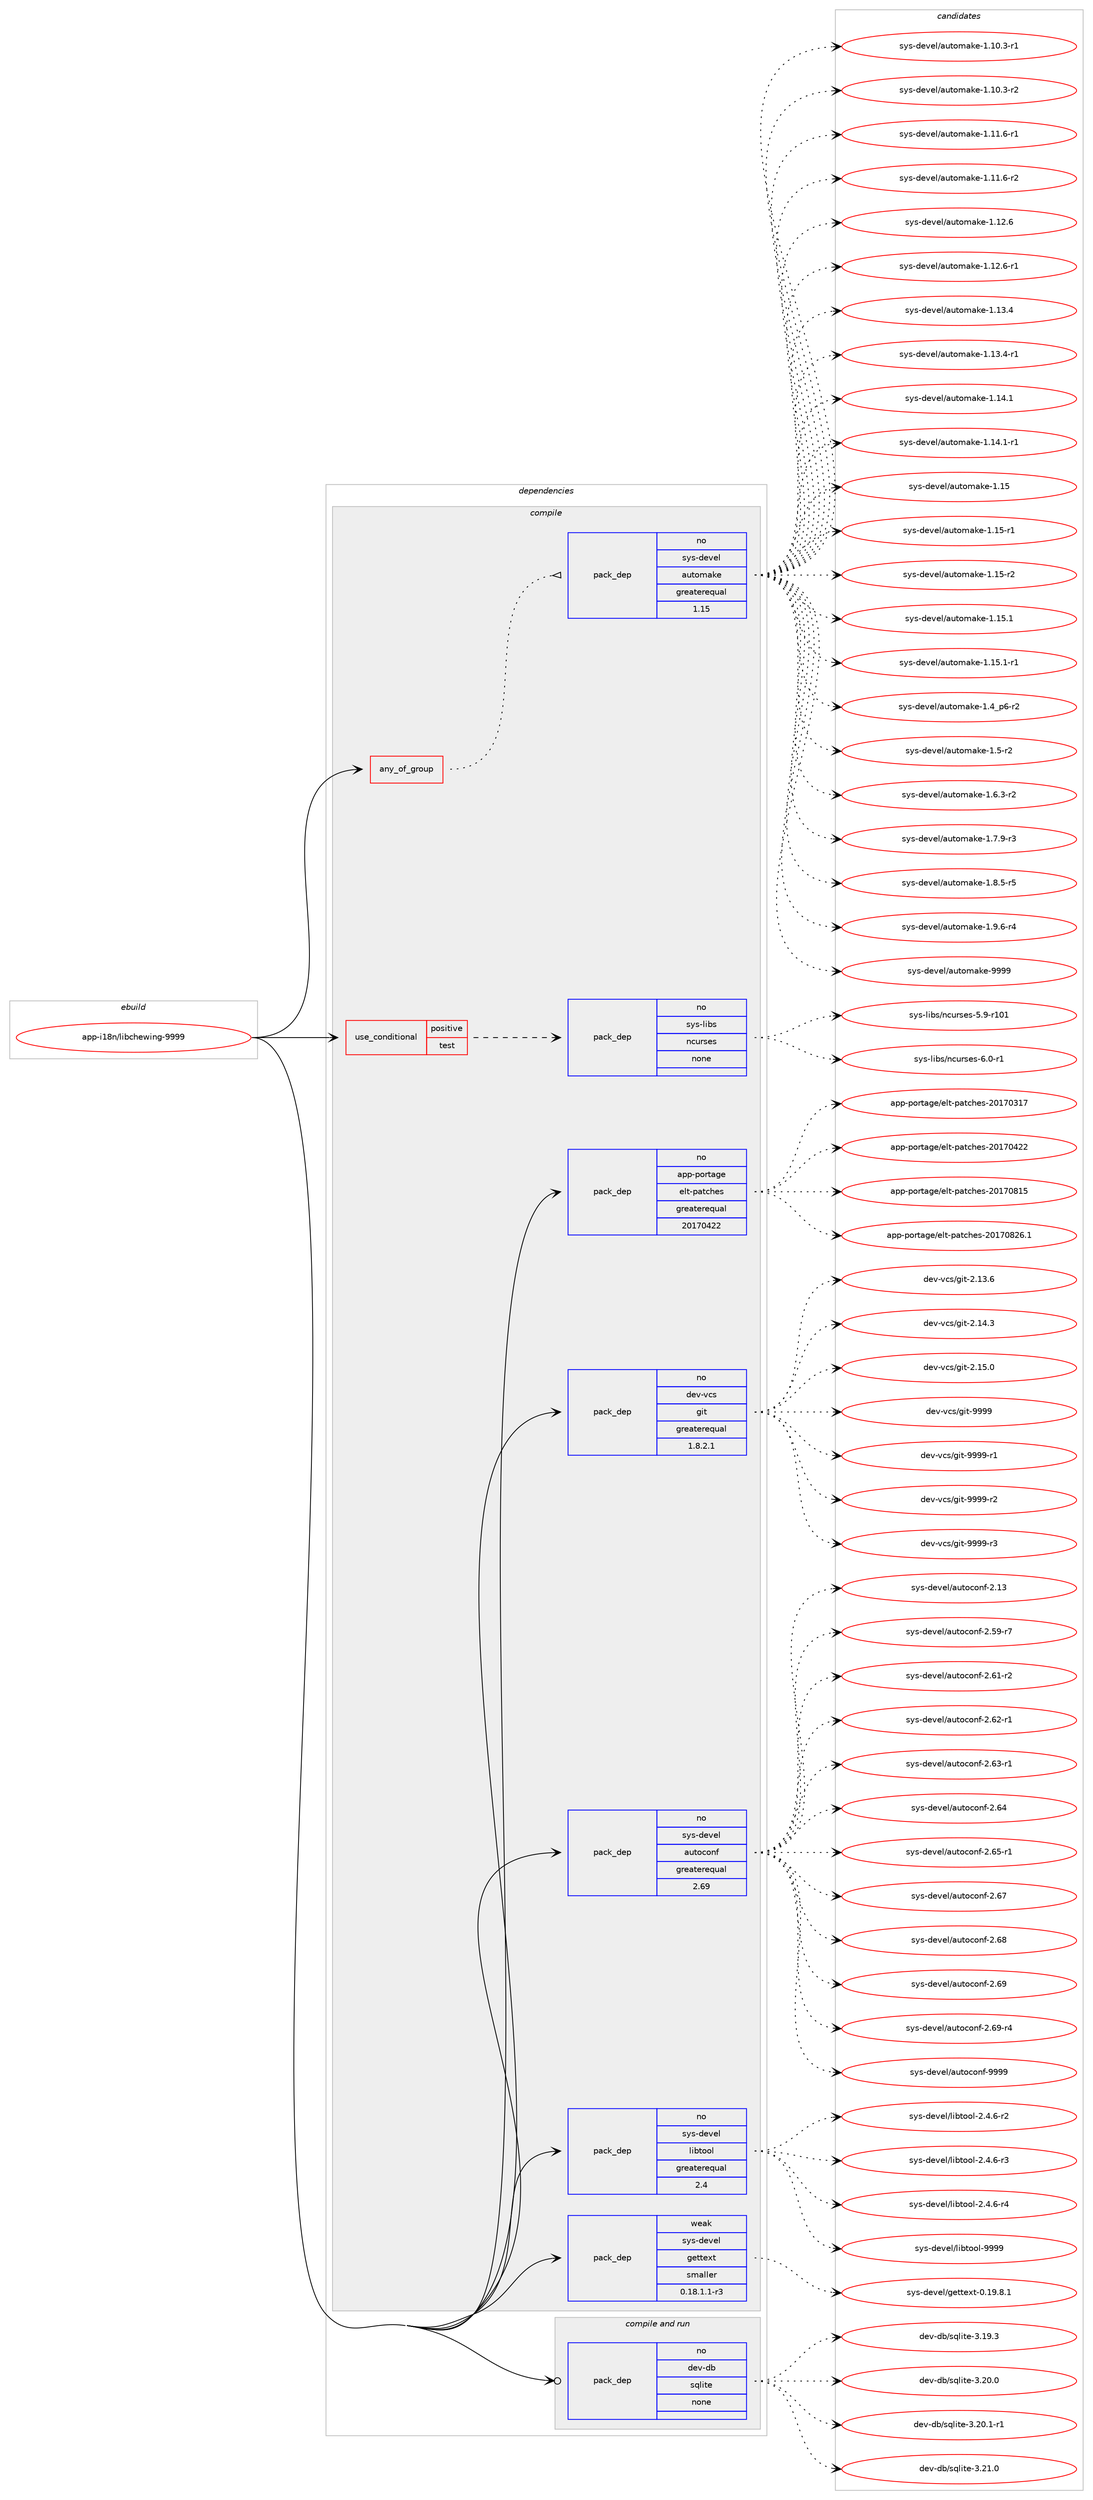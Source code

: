 digraph prolog {

# *************
# Graph options
# *************

newrank=true;
concentrate=true;
compound=true;
graph [rankdir=LR,fontname=Helvetica,fontsize=10,ranksep=1.5];#, ranksep=2.5, nodesep=0.2];
edge  [arrowhead=vee];
node  [fontname=Helvetica,fontsize=10];

# **********
# The ebuild
# **********

subgraph cluster_leftcol {
color=gray;
rank=same;
label=<<i>ebuild</i>>;
id [label="app-i18n/libchewing-9999", color=red, width=4, href="../app-i18n/libchewing-9999.svg"];
}

# ****************
# The dependencies
# ****************

subgraph cluster_midcol {
color=gray;
label=<<i>dependencies</i>>;
subgraph cluster_compile {
fillcolor="#eeeeee";
style=filled;
label=<<i>compile</i>>;
subgraph any650 {
dependency43098 [label=<<TABLE BORDER="0" CELLBORDER="1" CELLSPACING="0" CELLPADDING="4"><TR><TD CELLPADDING="10">any_of_group</TD></TR></TABLE>>, shape=none, color=red];subgraph pack30547 {
dependency43099 [label=<<TABLE BORDER="0" CELLBORDER="1" CELLSPACING="0" CELLPADDING="4" WIDTH="220"><TR><TD ROWSPAN="6" CELLPADDING="30">pack_dep</TD></TR><TR><TD WIDTH="110">no</TD></TR><TR><TD>sys-devel</TD></TR><TR><TD>automake</TD></TR><TR><TD>greaterequal</TD></TR><TR><TD>1.15</TD></TR></TABLE>>, shape=none, color=blue];
}
dependency43098:e -> dependency43099:w [weight=20,style="dotted",arrowhead="oinv"];
}
id:e -> dependency43098:w [weight=20,style="solid",arrowhead="vee"];
subgraph cond11881 {
dependency43100 [label=<<TABLE BORDER="0" CELLBORDER="1" CELLSPACING="0" CELLPADDING="4"><TR><TD ROWSPAN="3" CELLPADDING="10">use_conditional</TD></TR><TR><TD>positive</TD></TR><TR><TD>test</TD></TR></TABLE>>, shape=none, color=red];
subgraph pack30548 {
dependency43101 [label=<<TABLE BORDER="0" CELLBORDER="1" CELLSPACING="0" CELLPADDING="4" WIDTH="220"><TR><TD ROWSPAN="6" CELLPADDING="30">pack_dep</TD></TR><TR><TD WIDTH="110">no</TD></TR><TR><TD>sys-libs</TD></TR><TR><TD>ncurses</TD></TR><TR><TD>none</TD></TR><TR><TD></TD></TR></TABLE>>, shape=none, color=blue];
}
dependency43100:e -> dependency43101:w [weight=20,style="dashed",arrowhead="vee"];
}
id:e -> dependency43100:w [weight=20,style="solid",arrowhead="vee"];
subgraph pack30549 {
dependency43102 [label=<<TABLE BORDER="0" CELLBORDER="1" CELLSPACING="0" CELLPADDING="4" WIDTH="220"><TR><TD ROWSPAN="6" CELLPADDING="30">pack_dep</TD></TR><TR><TD WIDTH="110">no</TD></TR><TR><TD>app-portage</TD></TR><TR><TD>elt-patches</TD></TR><TR><TD>greaterequal</TD></TR><TR><TD>20170422</TD></TR></TABLE>>, shape=none, color=blue];
}
id:e -> dependency43102:w [weight=20,style="solid",arrowhead="vee"];
subgraph pack30550 {
dependency43103 [label=<<TABLE BORDER="0" CELLBORDER="1" CELLSPACING="0" CELLPADDING="4" WIDTH="220"><TR><TD ROWSPAN="6" CELLPADDING="30">pack_dep</TD></TR><TR><TD WIDTH="110">no</TD></TR><TR><TD>dev-vcs</TD></TR><TR><TD>git</TD></TR><TR><TD>greaterequal</TD></TR><TR><TD>1.8.2.1</TD></TR></TABLE>>, shape=none, color=blue];
}
id:e -> dependency43103:w [weight=20,style="solid",arrowhead="vee"];
subgraph pack30551 {
dependency43104 [label=<<TABLE BORDER="0" CELLBORDER="1" CELLSPACING="0" CELLPADDING="4" WIDTH="220"><TR><TD ROWSPAN="6" CELLPADDING="30">pack_dep</TD></TR><TR><TD WIDTH="110">no</TD></TR><TR><TD>sys-devel</TD></TR><TR><TD>autoconf</TD></TR><TR><TD>greaterequal</TD></TR><TR><TD>2.69</TD></TR></TABLE>>, shape=none, color=blue];
}
id:e -> dependency43104:w [weight=20,style="solid",arrowhead="vee"];
subgraph pack30552 {
dependency43105 [label=<<TABLE BORDER="0" CELLBORDER="1" CELLSPACING="0" CELLPADDING="4" WIDTH="220"><TR><TD ROWSPAN="6" CELLPADDING="30">pack_dep</TD></TR><TR><TD WIDTH="110">no</TD></TR><TR><TD>sys-devel</TD></TR><TR><TD>libtool</TD></TR><TR><TD>greaterequal</TD></TR><TR><TD>2.4</TD></TR></TABLE>>, shape=none, color=blue];
}
id:e -> dependency43105:w [weight=20,style="solid",arrowhead="vee"];
subgraph pack30553 {
dependency43106 [label=<<TABLE BORDER="0" CELLBORDER="1" CELLSPACING="0" CELLPADDING="4" WIDTH="220"><TR><TD ROWSPAN="6" CELLPADDING="30">pack_dep</TD></TR><TR><TD WIDTH="110">weak</TD></TR><TR><TD>sys-devel</TD></TR><TR><TD>gettext</TD></TR><TR><TD>smaller</TD></TR><TR><TD>0.18.1.1-r3</TD></TR></TABLE>>, shape=none, color=blue];
}
id:e -> dependency43106:w [weight=20,style="solid",arrowhead="vee"];
}
subgraph cluster_compileandrun {
fillcolor="#eeeeee";
style=filled;
label=<<i>compile and run</i>>;
subgraph pack30554 {
dependency43107 [label=<<TABLE BORDER="0" CELLBORDER="1" CELLSPACING="0" CELLPADDING="4" WIDTH="220"><TR><TD ROWSPAN="6" CELLPADDING="30">pack_dep</TD></TR><TR><TD WIDTH="110">no</TD></TR><TR><TD>dev-db</TD></TR><TR><TD>sqlite</TD></TR><TR><TD>none</TD></TR><TR><TD></TD></TR></TABLE>>, shape=none, color=blue];
}
id:e -> dependency43107:w [weight=20,style="solid",arrowhead="odotvee"];
}
subgraph cluster_run {
fillcolor="#eeeeee";
style=filled;
label=<<i>run</i>>;
}
}

# **************
# The candidates
# **************

subgraph cluster_choices {
rank=same;
color=gray;
label=<<i>candidates</i>>;

subgraph choice30547 {
color=black;
nodesep=1;
choice11512111545100101118101108479711711611110997107101454946494846514511449 [label="sys-devel/automake-1.10.3-r1", color=red, width=4,href="../sys-devel/automake-1.10.3-r1.svg"];
choice11512111545100101118101108479711711611110997107101454946494846514511450 [label="sys-devel/automake-1.10.3-r2", color=red, width=4,href="../sys-devel/automake-1.10.3-r2.svg"];
choice11512111545100101118101108479711711611110997107101454946494946544511449 [label="sys-devel/automake-1.11.6-r1", color=red, width=4,href="../sys-devel/automake-1.11.6-r1.svg"];
choice11512111545100101118101108479711711611110997107101454946494946544511450 [label="sys-devel/automake-1.11.6-r2", color=red, width=4,href="../sys-devel/automake-1.11.6-r2.svg"];
choice1151211154510010111810110847971171161111099710710145494649504654 [label="sys-devel/automake-1.12.6", color=red, width=4,href="../sys-devel/automake-1.12.6.svg"];
choice11512111545100101118101108479711711611110997107101454946495046544511449 [label="sys-devel/automake-1.12.6-r1", color=red, width=4,href="../sys-devel/automake-1.12.6-r1.svg"];
choice1151211154510010111810110847971171161111099710710145494649514652 [label="sys-devel/automake-1.13.4", color=red, width=4,href="../sys-devel/automake-1.13.4.svg"];
choice11512111545100101118101108479711711611110997107101454946495146524511449 [label="sys-devel/automake-1.13.4-r1", color=red, width=4,href="../sys-devel/automake-1.13.4-r1.svg"];
choice1151211154510010111810110847971171161111099710710145494649524649 [label="sys-devel/automake-1.14.1", color=red, width=4,href="../sys-devel/automake-1.14.1.svg"];
choice11512111545100101118101108479711711611110997107101454946495246494511449 [label="sys-devel/automake-1.14.1-r1", color=red, width=4,href="../sys-devel/automake-1.14.1-r1.svg"];
choice115121115451001011181011084797117116111109971071014549464953 [label="sys-devel/automake-1.15", color=red, width=4,href="../sys-devel/automake-1.15.svg"];
choice1151211154510010111810110847971171161111099710710145494649534511449 [label="sys-devel/automake-1.15-r1", color=red, width=4,href="../sys-devel/automake-1.15-r1.svg"];
choice1151211154510010111810110847971171161111099710710145494649534511450 [label="sys-devel/automake-1.15-r2", color=red, width=4,href="../sys-devel/automake-1.15-r2.svg"];
choice1151211154510010111810110847971171161111099710710145494649534649 [label="sys-devel/automake-1.15.1", color=red, width=4,href="../sys-devel/automake-1.15.1.svg"];
choice11512111545100101118101108479711711611110997107101454946495346494511449 [label="sys-devel/automake-1.15.1-r1", color=red, width=4,href="../sys-devel/automake-1.15.1-r1.svg"];
choice115121115451001011181011084797117116111109971071014549465295112544511450 [label="sys-devel/automake-1.4_p6-r2", color=red, width=4,href="../sys-devel/automake-1.4_p6-r2.svg"];
choice11512111545100101118101108479711711611110997107101454946534511450 [label="sys-devel/automake-1.5-r2", color=red, width=4,href="../sys-devel/automake-1.5-r2.svg"];
choice115121115451001011181011084797117116111109971071014549465446514511450 [label="sys-devel/automake-1.6.3-r2", color=red, width=4,href="../sys-devel/automake-1.6.3-r2.svg"];
choice115121115451001011181011084797117116111109971071014549465546574511451 [label="sys-devel/automake-1.7.9-r3", color=red, width=4,href="../sys-devel/automake-1.7.9-r3.svg"];
choice115121115451001011181011084797117116111109971071014549465646534511453 [label="sys-devel/automake-1.8.5-r5", color=red, width=4,href="../sys-devel/automake-1.8.5-r5.svg"];
choice115121115451001011181011084797117116111109971071014549465746544511452 [label="sys-devel/automake-1.9.6-r4", color=red, width=4,href="../sys-devel/automake-1.9.6-r4.svg"];
choice115121115451001011181011084797117116111109971071014557575757 [label="sys-devel/automake-9999", color=red, width=4,href="../sys-devel/automake-9999.svg"];
dependency43099:e -> choice11512111545100101118101108479711711611110997107101454946494846514511449:w [style=dotted,weight="100"];
dependency43099:e -> choice11512111545100101118101108479711711611110997107101454946494846514511450:w [style=dotted,weight="100"];
dependency43099:e -> choice11512111545100101118101108479711711611110997107101454946494946544511449:w [style=dotted,weight="100"];
dependency43099:e -> choice11512111545100101118101108479711711611110997107101454946494946544511450:w [style=dotted,weight="100"];
dependency43099:e -> choice1151211154510010111810110847971171161111099710710145494649504654:w [style=dotted,weight="100"];
dependency43099:e -> choice11512111545100101118101108479711711611110997107101454946495046544511449:w [style=dotted,weight="100"];
dependency43099:e -> choice1151211154510010111810110847971171161111099710710145494649514652:w [style=dotted,weight="100"];
dependency43099:e -> choice11512111545100101118101108479711711611110997107101454946495146524511449:w [style=dotted,weight="100"];
dependency43099:e -> choice1151211154510010111810110847971171161111099710710145494649524649:w [style=dotted,weight="100"];
dependency43099:e -> choice11512111545100101118101108479711711611110997107101454946495246494511449:w [style=dotted,weight="100"];
dependency43099:e -> choice115121115451001011181011084797117116111109971071014549464953:w [style=dotted,weight="100"];
dependency43099:e -> choice1151211154510010111810110847971171161111099710710145494649534511449:w [style=dotted,weight="100"];
dependency43099:e -> choice1151211154510010111810110847971171161111099710710145494649534511450:w [style=dotted,weight="100"];
dependency43099:e -> choice1151211154510010111810110847971171161111099710710145494649534649:w [style=dotted,weight="100"];
dependency43099:e -> choice11512111545100101118101108479711711611110997107101454946495346494511449:w [style=dotted,weight="100"];
dependency43099:e -> choice115121115451001011181011084797117116111109971071014549465295112544511450:w [style=dotted,weight="100"];
dependency43099:e -> choice11512111545100101118101108479711711611110997107101454946534511450:w [style=dotted,weight="100"];
dependency43099:e -> choice115121115451001011181011084797117116111109971071014549465446514511450:w [style=dotted,weight="100"];
dependency43099:e -> choice115121115451001011181011084797117116111109971071014549465546574511451:w [style=dotted,weight="100"];
dependency43099:e -> choice115121115451001011181011084797117116111109971071014549465646534511453:w [style=dotted,weight="100"];
dependency43099:e -> choice115121115451001011181011084797117116111109971071014549465746544511452:w [style=dotted,weight="100"];
dependency43099:e -> choice115121115451001011181011084797117116111109971071014557575757:w [style=dotted,weight="100"];
}
subgraph choice30548 {
color=black;
nodesep=1;
choice115121115451081059811547110991171141151011154553465745114494849 [label="sys-libs/ncurses-5.9-r101", color=red, width=4,href="../sys-libs/ncurses-5.9-r101.svg"];
choice11512111545108105981154711099117114115101115455446484511449 [label="sys-libs/ncurses-6.0-r1", color=red, width=4,href="../sys-libs/ncurses-6.0-r1.svg"];
dependency43101:e -> choice115121115451081059811547110991171141151011154553465745114494849:w [style=dotted,weight="100"];
dependency43101:e -> choice11512111545108105981154711099117114115101115455446484511449:w [style=dotted,weight="100"];
}
subgraph choice30549 {
color=black;
nodesep=1;
choice97112112451121111141169710310147101108116451129711699104101115455048495548514955 [label="app-portage/elt-patches-20170317", color=red, width=4,href="../app-portage/elt-patches-20170317.svg"];
choice97112112451121111141169710310147101108116451129711699104101115455048495548525050 [label="app-portage/elt-patches-20170422", color=red, width=4,href="../app-portage/elt-patches-20170422.svg"];
choice97112112451121111141169710310147101108116451129711699104101115455048495548564953 [label="app-portage/elt-patches-20170815", color=red, width=4,href="../app-portage/elt-patches-20170815.svg"];
choice971121124511211111411697103101471011081164511297116991041011154550484955485650544649 [label="app-portage/elt-patches-20170826.1", color=red, width=4,href="../app-portage/elt-patches-20170826.1.svg"];
dependency43102:e -> choice97112112451121111141169710310147101108116451129711699104101115455048495548514955:w [style=dotted,weight="100"];
dependency43102:e -> choice97112112451121111141169710310147101108116451129711699104101115455048495548525050:w [style=dotted,weight="100"];
dependency43102:e -> choice97112112451121111141169710310147101108116451129711699104101115455048495548564953:w [style=dotted,weight="100"];
dependency43102:e -> choice971121124511211111411697103101471011081164511297116991041011154550484955485650544649:w [style=dotted,weight="100"];
}
subgraph choice30550 {
color=black;
nodesep=1;
choice10010111845118991154710310511645504649514654 [label="dev-vcs/git-2.13.6", color=red, width=4,href="../dev-vcs/git-2.13.6.svg"];
choice10010111845118991154710310511645504649524651 [label="dev-vcs/git-2.14.3", color=red, width=4,href="../dev-vcs/git-2.14.3.svg"];
choice10010111845118991154710310511645504649534648 [label="dev-vcs/git-2.15.0", color=red, width=4,href="../dev-vcs/git-2.15.0.svg"];
choice1001011184511899115471031051164557575757 [label="dev-vcs/git-9999", color=red, width=4,href="../dev-vcs/git-9999.svg"];
choice10010111845118991154710310511645575757574511449 [label="dev-vcs/git-9999-r1", color=red, width=4,href="../dev-vcs/git-9999-r1.svg"];
choice10010111845118991154710310511645575757574511450 [label="dev-vcs/git-9999-r2", color=red, width=4,href="../dev-vcs/git-9999-r2.svg"];
choice10010111845118991154710310511645575757574511451 [label="dev-vcs/git-9999-r3", color=red, width=4,href="../dev-vcs/git-9999-r3.svg"];
dependency43103:e -> choice10010111845118991154710310511645504649514654:w [style=dotted,weight="100"];
dependency43103:e -> choice10010111845118991154710310511645504649524651:w [style=dotted,weight="100"];
dependency43103:e -> choice10010111845118991154710310511645504649534648:w [style=dotted,weight="100"];
dependency43103:e -> choice1001011184511899115471031051164557575757:w [style=dotted,weight="100"];
dependency43103:e -> choice10010111845118991154710310511645575757574511449:w [style=dotted,weight="100"];
dependency43103:e -> choice10010111845118991154710310511645575757574511450:w [style=dotted,weight="100"];
dependency43103:e -> choice10010111845118991154710310511645575757574511451:w [style=dotted,weight="100"];
}
subgraph choice30551 {
color=black;
nodesep=1;
choice115121115451001011181011084797117116111991111101024550464951 [label="sys-devel/autoconf-2.13", color=red, width=4,href="../sys-devel/autoconf-2.13.svg"];
choice1151211154510010111810110847971171161119911111010245504653574511455 [label="sys-devel/autoconf-2.59-r7", color=red, width=4,href="../sys-devel/autoconf-2.59-r7.svg"];
choice1151211154510010111810110847971171161119911111010245504654494511450 [label="sys-devel/autoconf-2.61-r2", color=red, width=4,href="../sys-devel/autoconf-2.61-r2.svg"];
choice1151211154510010111810110847971171161119911111010245504654504511449 [label="sys-devel/autoconf-2.62-r1", color=red, width=4,href="../sys-devel/autoconf-2.62-r1.svg"];
choice1151211154510010111810110847971171161119911111010245504654514511449 [label="sys-devel/autoconf-2.63-r1", color=red, width=4,href="../sys-devel/autoconf-2.63-r1.svg"];
choice115121115451001011181011084797117116111991111101024550465452 [label="sys-devel/autoconf-2.64", color=red, width=4,href="../sys-devel/autoconf-2.64.svg"];
choice1151211154510010111810110847971171161119911111010245504654534511449 [label="sys-devel/autoconf-2.65-r1", color=red, width=4,href="../sys-devel/autoconf-2.65-r1.svg"];
choice115121115451001011181011084797117116111991111101024550465455 [label="sys-devel/autoconf-2.67", color=red, width=4,href="../sys-devel/autoconf-2.67.svg"];
choice115121115451001011181011084797117116111991111101024550465456 [label="sys-devel/autoconf-2.68", color=red, width=4,href="../sys-devel/autoconf-2.68.svg"];
choice115121115451001011181011084797117116111991111101024550465457 [label="sys-devel/autoconf-2.69", color=red, width=4,href="../sys-devel/autoconf-2.69.svg"];
choice1151211154510010111810110847971171161119911111010245504654574511452 [label="sys-devel/autoconf-2.69-r4", color=red, width=4,href="../sys-devel/autoconf-2.69-r4.svg"];
choice115121115451001011181011084797117116111991111101024557575757 [label="sys-devel/autoconf-9999", color=red, width=4,href="../sys-devel/autoconf-9999.svg"];
dependency43104:e -> choice115121115451001011181011084797117116111991111101024550464951:w [style=dotted,weight="100"];
dependency43104:e -> choice1151211154510010111810110847971171161119911111010245504653574511455:w [style=dotted,weight="100"];
dependency43104:e -> choice1151211154510010111810110847971171161119911111010245504654494511450:w [style=dotted,weight="100"];
dependency43104:e -> choice1151211154510010111810110847971171161119911111010245504654504511449:w [style=dotted,weight="100"];
dependency43104:e -> choice1151211154510010111810110847971171161119911111010245504654514511449:w [style=dotted,weight="100"];
dependency43104:e -> choice115121115451001011181011084797117116111991111101024550465452:w [style=dotted,weight="100"];
dependency43104:e -> choice1151211154510010111810110847971171161119911111010245504654534511449:w [style=dotted,weight="100"];
dependency43104:e -> choice115121115451001011181011084797117116111991111101024550465455:w [style=dotted,weight="100"];
dependency43104:e -> choice115121115451001011181011084797117116111991111101024550465456:w [style=dotted,weight="100"];
dependency43104:e -> choice115121115451001011181011084797117116111991111101024550465457:w [style=dotted,weight="100"];
dependency43104:e -> choice1151211154510010111810110847971171161119911111010245504654574511452:w [style=dotted,weight="100"];
dependency43104:e -> choice115121115451001011181011084797117116111991111101024557575757:w [style=dotted,weight="100"];
}
subgraph choice30552 {
color=black;
nodesep=1;
choice1151211154510010111810110847108105981161111111084550465246544511450 [label="sys-devel/libtool-2.4.6-r2", color=red, width=4,href="../sys-devel/libtool-2.4.6-r2.svg"];
choice1151211154510010111810110847108105981161111111084550465246544511451 [label="sys-devel/libtool-2.4.6-r3", color=red, width=4,href="../sys-devel/libtool-2.4.6-r3.svg"];
choice1151211154510010111810110847108105981161111111084550465246544511452 [label="sys-devel/libtool-2.4.6-r4", color=red, width=4,href="../sys-devel/libtool-2.4.6-r4.svg"];
choice1151211154510010111810110847108105981161111111084557575757 [label="sys-devel/libtool-9999", color=red, width=4,href="../sys-devel/libtool-9999.svg"];
dependency43105:e -> choice1151211154510010111810110847108105981161111111084550465246544511450:w [style=dotted,weight="100"];
dependency43105:e -> choice1151211154510010111810110847108105981161111111084550465246544511451:w [style=dotted,weight="100"];
dependency43105:e -> choice1151211154510010111810110847108105981161111111084550465246544511452:w [style=dotted,weight="100"];
dependency43105:e -> choice1151211154510010111810110847108105981161111111084557575757:w [style=dotted,weight="100"];
}
subgraph choice30553 {
color=black;
nodesep=1;
choice1151211154510010111810110847103101116116101120116454846495746564649 [label="sys-devel/gettext-0.19.8.1", color=red, width=4,href="../sys-devel/gettext-0.19.8.1.svg"];
dependency43106:e -> choice1151211154510010111810110847103101116116101120116454846495746564649:w [style=dotted,weight="100"];
}
subgraph choice30554 {
color=black;
nodesep=1;
choice10010111845100984711511310810511610145514649574651 [label="dev-db/sqlite-3.19.3", color=red, width=4,href="../dev-db/sqlite-3.19.3.svg"];
choice10010111845100984711511310810511610145514650484648 [label="dev-db/sqlite-3.20.0", color=red, width=4,href="../dev-db/sqlite-3.20.0.svg"];
choice100101118451009847115113108105116101455146504846494511449 [label="dev-db/sqlite-3.20.1-r1", color=red, width=4,href="../dev-db/sqlite-3.20.1-r1.svg"];
choice10010111845100984711511310810511610145514650494648 [label="dev-db/sqlite-3.21.0", color=red, width=4,href="../dev-db/sqlite-3.21.0.svg"];
dependency43107:e -> choice10010111845100984711511310810511610145514649574651:w [style=dotted,weight="100"];
dependency43107:e -> choice10010111845100984711511310810511610145514650484648:w [style=dotted,weight="100"];
dependency43107:e -> choice100101118451009847115113108105116101455146504846494511449:w [style=dotted,weight="100"];
dependency43107:e -> choice10010111845100984711511310810511610145514650494648:w [style=dotted,weight="100"];
}
}

}
